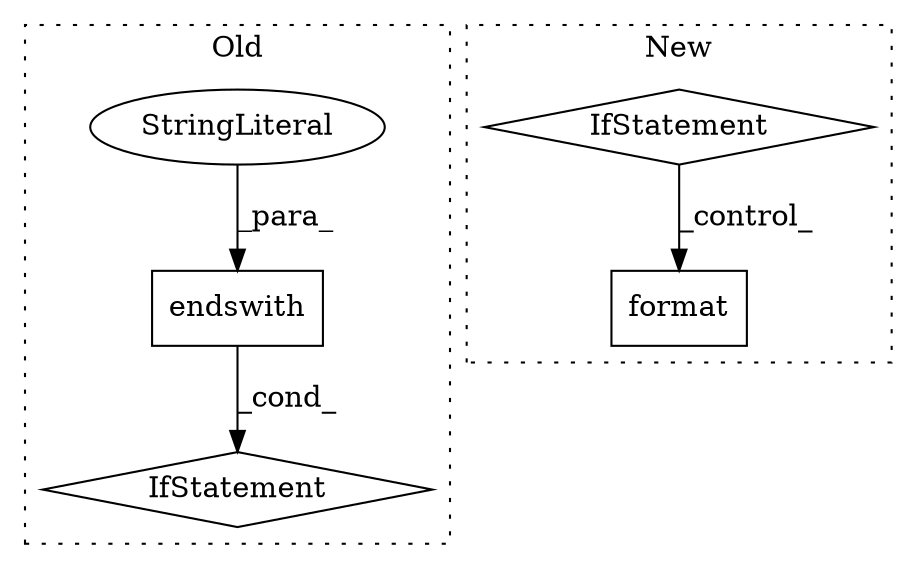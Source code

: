 digraph G {
subgraph cluster0 {
1 [label="endswith" a="32" s="1359,1374" l="9,1" shape="box"];
3 [label="IfStatement" a="25" s="1346,1375" l="4,2" shape="diamond"];
4 [label="StringLiteral" a="45" s="1368" l="6" shape="ellipse"];
label = "Old";
style="dotted";
}
subgraph cluster1 {
2 [label="format" a="32" s="1809,1824" l="7,1" shape="box"];
5 [label="IfStatement" a="25" s="1696,1738" l="4,2" shape="diamond"];
label = "New";
style="dotted";
}
1 -> 3 [label="_cond_"];
4 -> 1 [label="_para_"];
5 -> 2 [label="_control_"];
}
